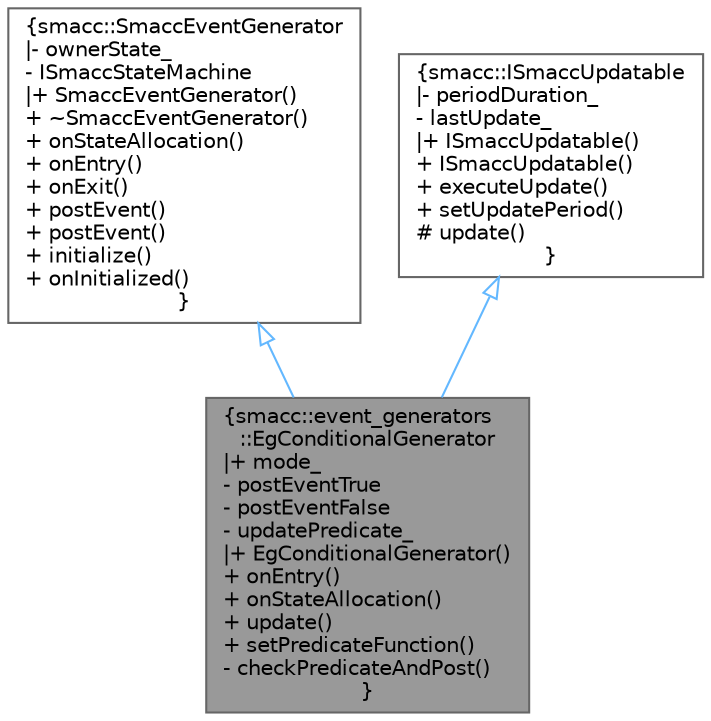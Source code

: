 digraph "smacc::event_generators::EgConditionalGenerator"
{
 // LATEX_PDF_SIZE
  bgcolor="transparent";
  edge [fontname=Helvetica,fontsize=10,labelfontname=Helvetica,labelfontsize=10];
  node [fontname=Helvetica,fontsize=10,shape=box,height=0.2,width=0.4];
  Node1 [label="{smacc::event_generators\l::EgConditionalGenerator\n|+ mode_\l- postEventTrue\l- postEventFalse\l- updatePredicate_\l|+ EgConditionalGenerator()\l+ onEntry()\l+ onStateAllocation()\l+ update()\l+ setPredicateFunction()\l- checkPredicateAndPost()\l}",height=0.2,width=0.4,color="gray40", fillcolor="grey60", style="filled", fontcolor="black",tooltip=" "];
  Node2 -> Node1 [dir="back",color="steelblue1",style="solid",arrowtail="onormal"];
  Node2 [label="{smacc::SmaccEventGenerator\n|- ownerState_\l- ISmaccStateMachine\l|+ SmaccEventGenerator()\l+ ~SmaccEventGenerator()\l+ onStateAllocation()\l+ onEntry()\l+ onExit()\l+ postEvent()\l+ postEvent()\l+ initialize()\l+ onInitialized()\l}",height=0.2,width=0.4,color="gray40", fillcolor="white", style="filled",URL="$classsmacc_1_1SmaccEventGenerator.html",tooltip=" "];
  Node3 -> Node1 [dir="back",color="steelblue1",style="solid",arrowtail="onormal"];
  Node3 [label="{smacc::ISmaccUpdatable\n|- periodDuration_\l- lastUpdate_\l|+ ISmaccUpdatable()\l+ ISmaccUpdatable()\l+ executeUpdate()\l+ setUpdatePeriod()\l# update()\l}",height=0.2,width=0.4,color="gray40", fillcolor="white", style="filled",URL="$classsmacc_1_1ISmaccUpdatable.html",tooltip=" "];
}
